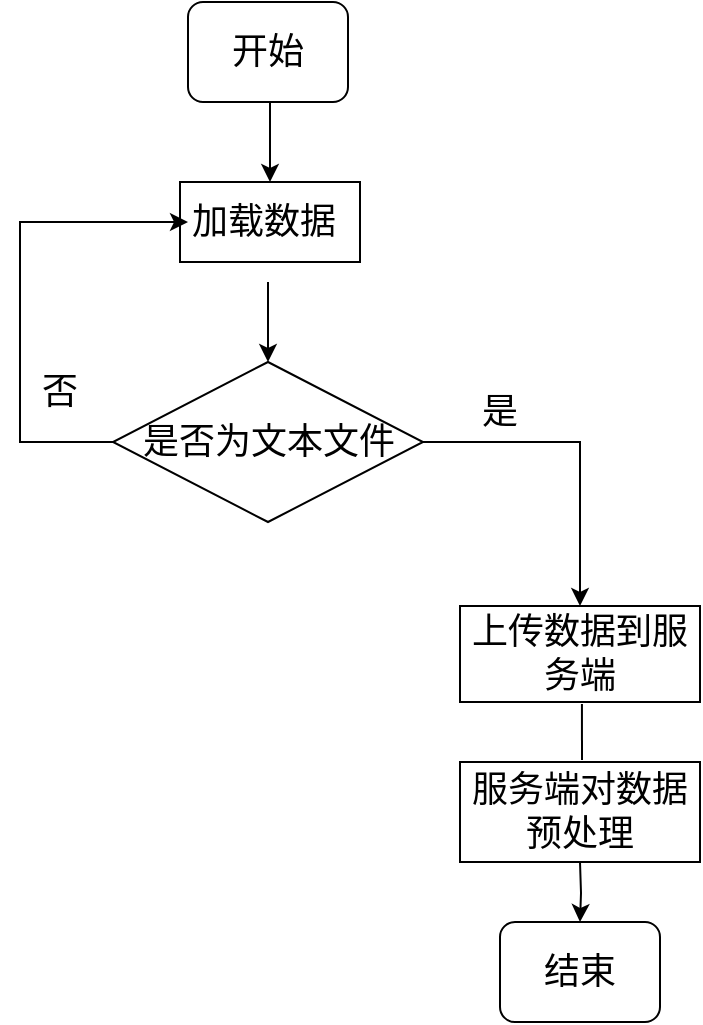 <mxfile version="15.5.0" type="github">
  <diagram id="-XPXxSbHQLiOlKDKlg5u" name="Page-1">
    <mxGraphModel dx="1038" dy="491" grid="1" gridSize="10" guides="1" tooltips="1" connect="1" arrows="1" fold="1" page="1" pageScale="1" pageWidth="827" pageHeight="1169" math="0" shadow="0">
      <root>
        <mxCell id="0" />
        <mxCell id="1" parent="0" />
        <mxCell id="Lv-X7Q1tdNGJbumU_Tuc-2" value="&lt;font style=&quot;font-size: 18px&quot;&gt;开始&lt;/font&gt;" style="rounded=1;whiteSpace=wrap;html=1;" vertex="1" parent="1">
          <mxGeometry x="414" y="70" width="80" height="50" as="geometry" />
        </mxCell>
        <mxCell id="Lv-X7Q1tdNGJbumU_Tuc-3" value="结束" style="rounded=1;whiteSpace=wrap;html=1;fontSize=18;" vertex="1" parent="1">
          <mxGeometry x="570" y="530" width="80" height="50" as="geometry" />
        </mxCell>
        <mxCell id="Lv-X7Q1tdNGJbumU_Tuc-4" value="" style="rounded=0;whiteSpace=wrap;html=1;fontSize=18;" vertex="1" parent="1">
          <mxGeometry x="410" y="160" width="90" height="40" as="geometry" />
        </mxCell>
        <mxCell id="Lv-X7Q1tdNGJbumU_Tuc-5" value="&lt;span&gt;是否为文本文件&lt;/span&gt;" style="rhombus;whiteSpace=wrap;html=1;fontSize=18;" vertex="1" parent="1">
          <mxGeometry x="376.5" y="250" width="155" height="80" as="geometry" />
        </mxCell>
        <mxCell id="Lv-X7Q1tdNGJbumU_Tuc-6" value="服务端对数据预处理" style="rounded=0;whiteSpace=wrap;html=1;fontSize=18;" vertex="1" parent="1">
          <mxGeometry x="550" y="450" width="120" height="50" as="geometry" />
        </mxCell>
        <mxCell id="Lv-X7Q1tdNGJbumU_Tuc-8" value="" style="endArrow=classic;html=1;rounded=0;fontSize=18;edgeStyle=orthogonalEdgeStyle;exitX=1;exitY=0.5;exitDx=0;exitDy=0;entryX=0.5;entryY=0;entryDx=0;entryDy=0;" edge="1" parent="1" source="Lv-X7Q1tdNGJbumU_Tuc-5" target="Lv-X7Q1tdNGJbumU_Tuc-20">
          <mxGeometry width="50" height="50" relative="1" as="geometry">
            <mxPoint x="580" y="330" as="sourcePoint" />
            <mxPoint x="610" y="360" as="targetPoint" />
            <Array as="points">
              <mxPoint x="610" y="290" />
            </Array>
          </mxGeometry>
        </mxCell>
        <mxCell id="Lv-X7Q1tdNGJbumU_Tuc-9" value="" style="endArrow=classic;html=1;rounded=0;fontSize=18;edgeStyle=orthogonalEdgeStyle;exitX=0;exitY=0.5;exitDx=0;exitDy=0;entryX=0;entryY=0.5;entryDx=0;entryDy=0;" edge="1" parent="1" source="Lv-X7Q1tdNGJbumU_Tuc-5" target="Lv-X7Q1tdNGJbumU_Tuc-19">
          <mxGeometry width="50" height="50" relative="1" as="geometry">
            <mxPoint x="290" y="290" as="sourcePoint" />
            <mxPoint x="330" y="400" as="targetPoint" />
            <Array as="points">
              <mxPoint x="330" y="290" />
              <mxPoint x="330" y="180" />
            </Array>
          </mxGeometry>
        </mxCell>
        <mxCell id="Lv-X7Q1tdNGJbumU_Tuc-12" value="" style="endArrow=classic;html=1;rounded=0;fontSize=18;edgeStyle=orthogonalEdgeStyle;entryX=0.5;entryY=0;entryDx=0;entryDy=0;" edge="1" parent="1" target="Lv-X7Q1tdNGJbumU_Tuc-5">
          <mxGeometry width="50" height="50" relative="1" as="geometry">
            <mxPoint x="454" y="210" as="sourcePoint" />
            <mxPoint x="500" y="160" as="targetPoint" />
            <Array as="points">
              <mxPoint x="454" y="210" />
            </Array>
          </mxGeometry>
        </mxCell>
        <mxCell id="Lv-X7Q1tdNGJbumU_Tuc-13" value="" style="endArrow=classic;html=1;rounded=0;fontSize=18;edgeStyle=orthogonalEdgeStyle;entryX=0.5;entryY=0;entryDx=0;entryDy=0;" edge="1" parent="1" target="Lv-X7Q1tdNGJbumU_Tuc-4">
          <mxGeometry width="50" height="50" relative="1" as="geometry">
            <mxPoint x="454" y="120" as="sourcePoint" />
            <mxPoint x="479" y="70" as="targetPoint" />
            <Array as="points">
              <mxPoint x="454" y="120" />
            </Array>
          </mxGeometry>
        </mxCell>
        <mxCell id="Lv-X7Q1tdNGJbumU_Tuc-14" value="" style="endArrow=classic;html=1;rounded=0;fontSize=18;edgeStyle=orthogonalEdgeStyle;entryX=0.5;entryY=0;entryDx=0;entryDy=0;" edge="1" parent="1" target="Lv-X7Q1tdNGJbumU_Tuc-3">
          <mxGeometry width="50" height="50" relative="1" as="geometry">
            <mxPoint x="610" y="500" as="sourcePoint" />
            <mxPoint x="520" y="310" as="targetPoint" />
          </mxGeometry>
        </mxCell>
        <mxCell id="Lv-X7Q1tdNGJbumU_Tuc-15" value="否" style="text;html=1;strokeColor=none;fillColor=none;align=center;verticalAlign=middle;whiteSpace=wrap;rounded=0;fontSize=18;" vertex="1" parent="1">
          <mxGeometry x="320" y="250" width="60" height="30" as="geometry" />
        </mxCell>
        <mxCell id="Lv-X7Q1tdNGJbumU_Tuc-16" value="是" style="text;html=1;strokeColor=none;fillColor=none;align=center;verticalAlign=middle;whiteSpace=wrap;rounded=0;fontSize=18;" vertex="1" parent="1">
          <mxGeometry x="540" y="260" width="60" height="30" as="geometry" />
        </mxCell>
        <mxCell id="Lv-X7Q1tdNGJbumU_Tuc-19" value="加载数据" style="text;html=1;strokeColor=none;fillColor=none;align=center;verticalAlign=middle;whiteSpace=wrap;rounded=0;fontSize=18;" vertex="1" parent="1">
          <mxGeometry x="414" y="165" width="76" height="30" as="geometry" />
        </mxCell>
        <mxCell id="Lv-X7Q1tdNGJbumU_Tuc-20" value="&lt;font style=&quot;font-size: 18px&quot;&gt;上传数据到服务端&lt;/font&gt;" style="rounded=0;whiteSpace=wrap;html=1;" vertex="1" parent="1">
          <mxGeometry x="550" y="372" width="120" height="48" as="geometry" />
        </mxCell>
        <mxCell id="Lv-X7Q1tdNGJbumU_Tuc-21" value="" style="endArrow=none;html=1;rounded=0;fontSize=18;edgeStyle=orthogonalEdgeStyle;entryX=0.508;entryY=1;entryDx=0;entryDy=0;entryPerimeter=0;" edge="1" parent="1">
          <mxGeometry width="50" height="50" relative="1" as="geometry">
            <mxPoint x="611" y="449" as="sourcePoint" />
            <mxPoint x="610.96" y="421" as="targetPoint" />
          </mxGeometry>
        </mxCell>
      </root>
    </mxGraphModel>
  </diagram>
</mxfile>
